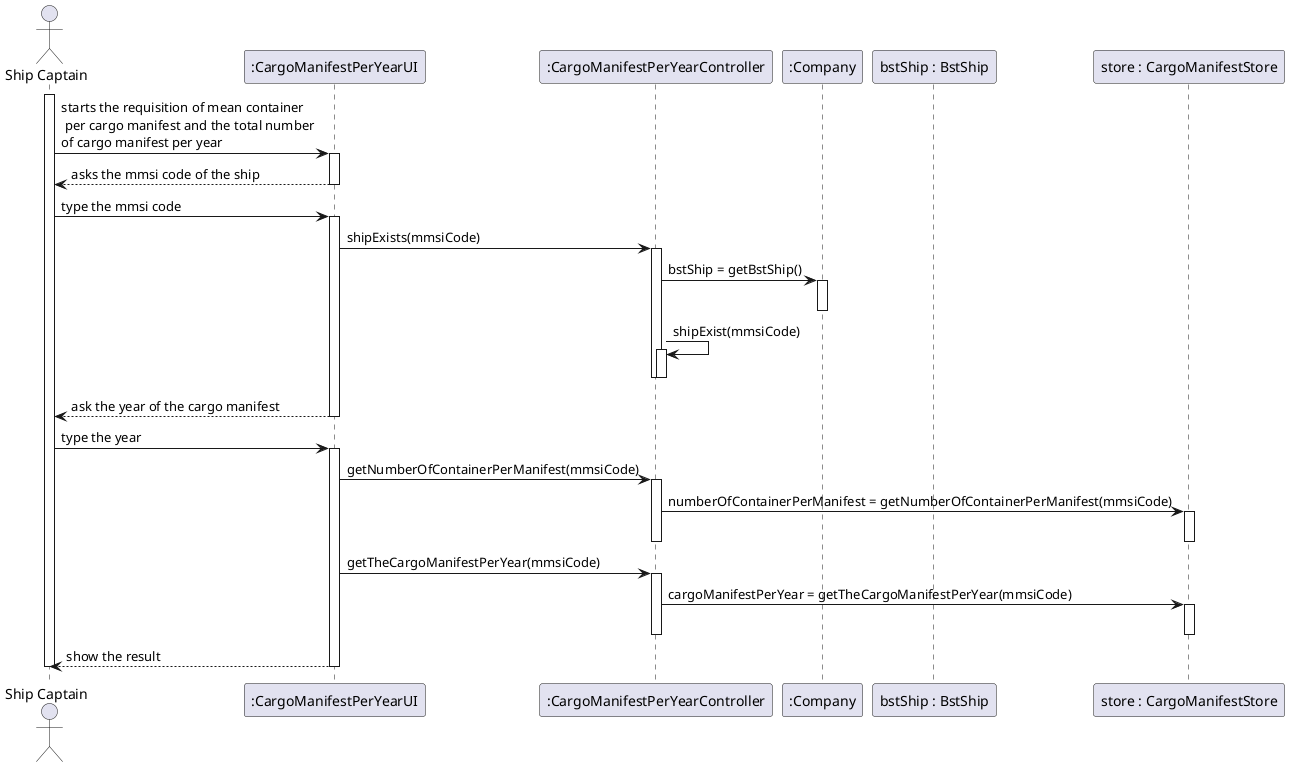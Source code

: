 @startuml
'https://plantuml.com/class-diagram

actor "Ship Captain" as SC
participant ":CargoManifestPerYearUI" as UI
participant ":CargoManifestPerYearController" as CT
participant ":Company" as CP
participant "bstShip : BstShip" as BST
participant "store : CargoManifestStore" as ST


activate SC
SC -> UI : starts the requisition of mean container \n per cargo manifest and the total number \nof cargo manifest per year
activate UI
UI --> SC : asks the mmsi code of the ship
deactivate UI
SC -> UI : type the mmsi code
activate UI
UI -> CT : shipExists(mmsiCode)
activate CT
CT -> CP : bstShip = getBstShip()
activate CP
deactivate CP

CT -> CT: shipExist(mmsiCode)
activate CT
deactivate CT
deactivate CT

UI --> SC : ask the year of the cargo manifest
deactivate UI
SC->UI : type the year
activate UI
UI -> CT : getNumberOfContainerPerManifest(mmsiCode)
activate CT
CT -> ST : numberOfContainerPerManifest = getNumberOfContainerPerManifest(mmsiCode)
activate ST
deactivate ST
deactivate CT
UI -> CT : getTheCargoManifestPerYear(mmsiCode)
activate CT
CT -> ST : cargoManifestPerYear = getTheCargoManifestPerYear(mmsiCode)
activate ST
deactivate ST
deactivate CT


UI-->SC : show the result
deactivate UI
deactivate SC
@enduml